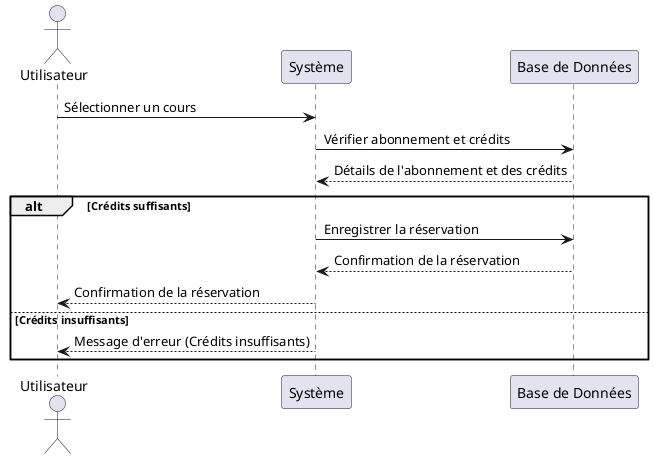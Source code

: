 @startuml
actor Utilisateur
participant "Système" as System
participant "Base de Données" as Database

Utilisateur -> System : Sélectionner un cours
System -> Database : Vérifier abonnement et crédits
Database --> System : Détails de l'abonnement et des crédits

alt Crédits suffisants
  System -> Database : Enregistrer la réservation
  Database --> System : Confirmation de la réservation
  System --> Utilisateur : Confirmation de la réservation
else Crédits insuffisants
  System --> Utilisateur : Message d'erreur (Crédits insuffisants)
end

@enduml

